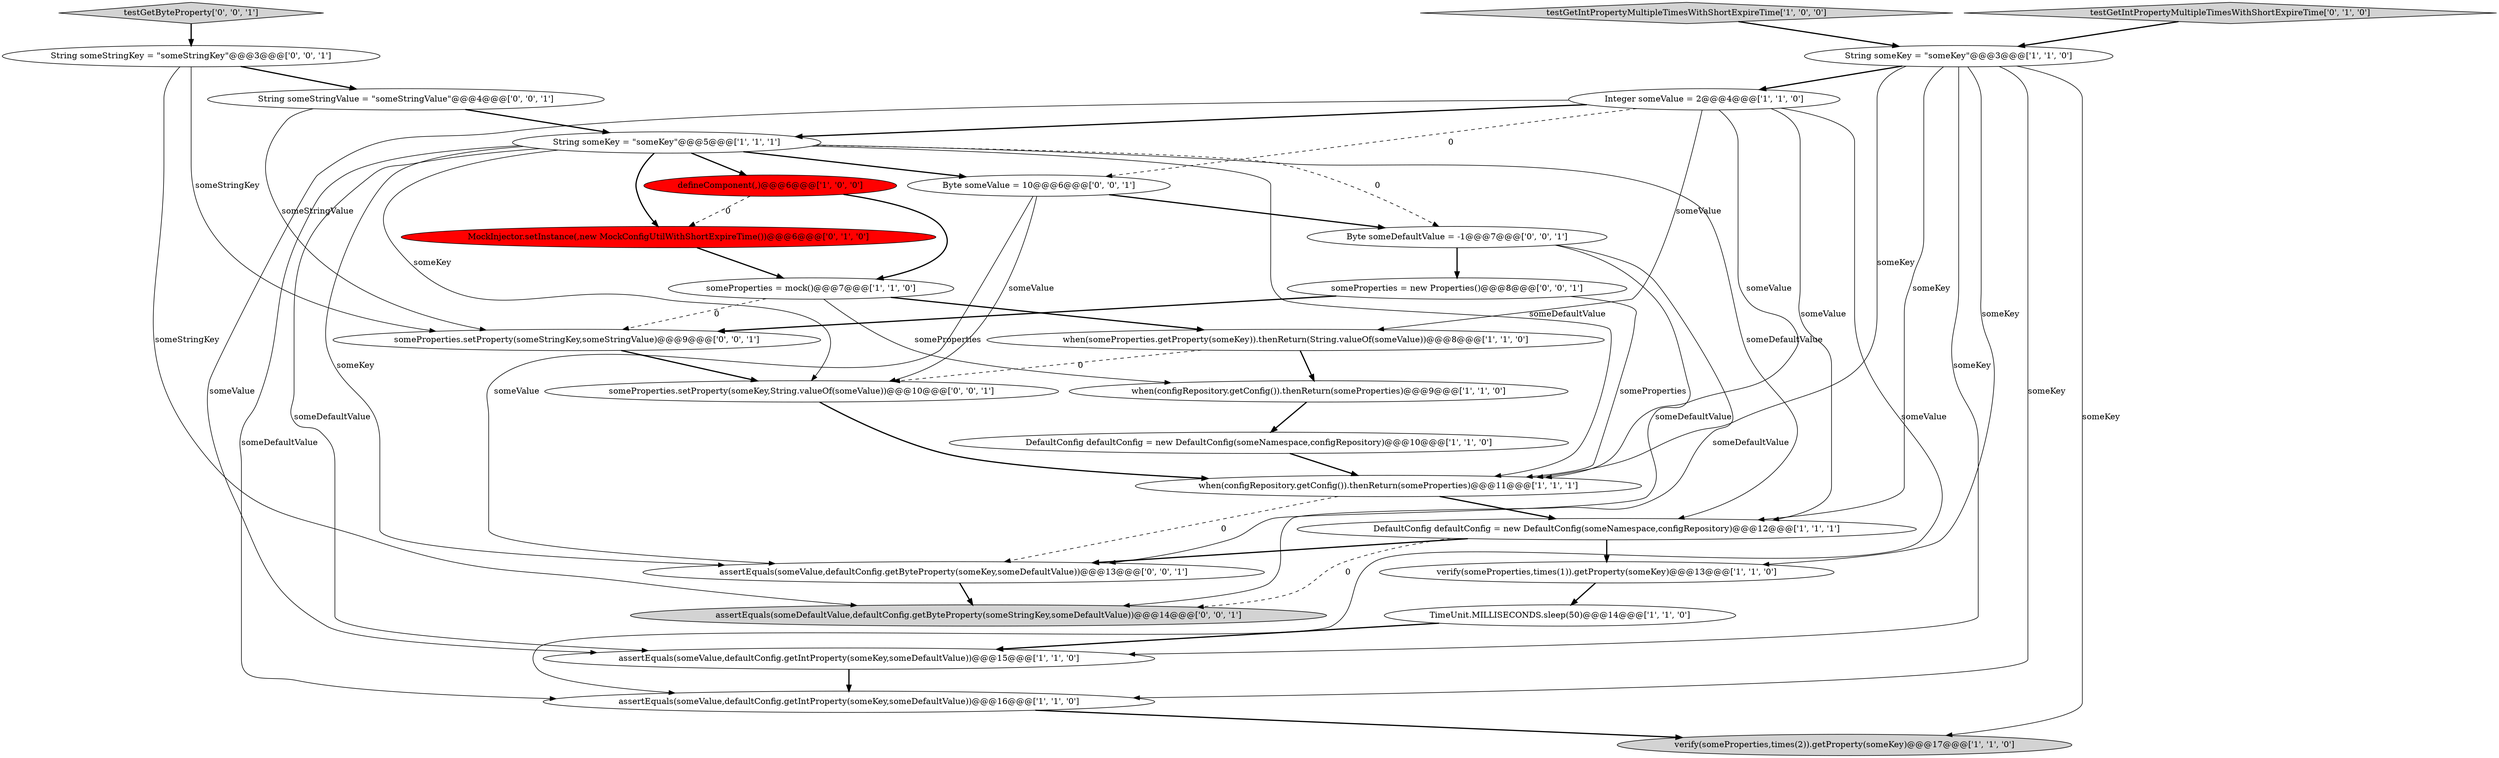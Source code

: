 digraph {
27 [style = filled, label = "String someStringValue = \"someStringValue\"@@@4@@@['0', '0', '1']", fillcolor = white, shape = ellipse image = "AAA0AAABBB3BBB"];
22 [style = filled, label = "someProperties.setProperty(someKey,String.valueOf(someValue))@@@10@@@['0', '0', '1']", fillcolor = white, shape = ellipse image = "AAA0AAABBB3BBB"];
18 [style = filled, label = "assertEquals(someValue,defaultConfig.getByteProperty(someKey,someDefaultValue))@@@13@@@['0', '0', '1']", fillcolor = white, shape = ellipse image = "AAA0AAABBB3BBB"];
26 [style = filled, label = "String someStringKey = \"someStringKey\"@@@3@@@['0', '0', '1']", fillcolor = white, shape = ellipse image = "AAA0AAABBB3BBB"];
15 [style = filled, label = "when(configRepository.getConfig()).thenReturn(someProperties)@@@11@@@['1', '1', '1']", fillcolor = white, shape = ellipse image = "AAA0AAABBB1BBB"];
24 [style = filled, label = "someProperties.setProperty(someStringKey,someStringValue)@@@9@@@['0', '0', '1']", fillcolor = white, shape = ellipse image = "AAA0AAABBB3BBB"];
21 [style = filled, label = "assertEquals(someDefaultValue,defaultConfig.getByteProperty(someStringKey,someDefaultValue))@@@14@@@['0', '0', '1']", fillcolor = lightgray, shape = ellipse image = "AAA0AAABBB3BBB"];
4 [style = filled, label = "someProperties = mock()@@@7@@@['1', '1', '0']", fillcolor = white, shape = ellipse image = "AAA0AAABBB1BBB"];
16 [style = filled, label = "MockInjector.setInstance(,new MockConfigUtilWithShortExpireTime())@@@6@@@['0', '1', '0']", fillcolor = red, shape = ellipse image = "AAA1AAABBB2BBB"];
6 [style = filled, label = "DefaultConfig defaultConfig = new DefaultConfig(someNamespace,configRepository)@@@10@@@['1', '1', '0']", fillcolor = white, shape = ellipse image = "AAA0AAABBB1BBB"];
17 [style = filled, label = "testGetIntPropertyMultipleTimesWithShortExpireTime['0', '1', '0']", fillcolor = lightgray, shape = diamond image = "AAA0AAABBB2BBB"];
19 [style = filled, label = "Byte someDefaultValue = -1@@@7@@@['0', '0', '1']", fillcolor = white, shape = ellipse image = "AAA0AAABBB3BBB"];
9 [style = filled, label = "assertEquals(someValue,defaultConfig.getIntProperty(someKey,someDefaultValue))@@@15@@@['1', '1', '0']", fillcolor = white, shape = ellipse image = "AAA0AAABBB1BBB"];
2 [style = filled, label = "when(someProperties.getProperty(someKey)).thenReturn(String.valueOf(someValue))@@@8@@@['1', '1', '0']", fillcolor = white, shape = ellipse image = "AAA0AAABBB1BBB"];
23 [style = filled, label = "testGetByteProperty['0', '0', '1']", fillcolor = lightgray, shape = diamond image = "AAA0AAABBB3BBB"];
3 [style = filled, label = "verify(someProperties,times(1)).getProperty(someKey)@@@13@@@['1', '1', '0']", fillcolor = white, shape = ellipse image = "AAA0AAABBB1BBB"];
13 [style = filled, label = "String someKey = \"someKey\"@@@5@@@['1', '1', '1']", fillcolor = white, shape = ellipse image = "AAA0AAABBB1BBB"];
20 [style = filled, label = "someProperties = new Properties()@@@8@@@['0', '0', '1']", fillcolor = white, shape = ellipse image = "AAA0AAABBB3BBB"];
10 [style = filled, label = "assertEquals(someValue,defaultConfig.getIntProperty(someKey,someDefaultValue))@@@16@@@['1', '1', '0']", fillcolor = white, shape = ellipse image = "AAA0AAABBB1BBB"];
11 [style = filled, label = "testGetIntPropertyMultipleTimesWithShortExpireTime['1', '0', '0']", fillcolor = lightgray, shape = diamond image = "AAA0AAABBB1BBB"];
0 [style = filled, label = "DefaultConfig defaultConfig = new DefaultConfig(someNamespace,configRepository)@@@12@@@['1', '1', '1']", fillcolor = white, shape = ellipse image = "AAA0AAABBB1BBB"];
25 [style = filled, label = "Byte someValue = 10@@@6@@@['0', '0', '1']", fillcolor = white, shape = ellipse image = "AAA0AAABBB3BBB"];
5 [style = filled, label = "Integer someValue = 2@@@4@@@['1', '1', '0']", fillcolor = white, shape = ellipse image = "AAA0AAABBB1BBB"];
8 [style = filled, label = "defineComponent(,)@@@6@@@['1', '0', '0']", fillcolor = red, shape = ellipse image = "AAA1AAABBB1BBB"];
1 [style = filled, label = "TimeUnit.MILLISECONDS.sleep(50)@@@14@@@['1', '1', '0']", fillcolor = white, shape = ellipse image = "AAA0AAABBB1BBB"];
14 [style = filled, label = "when(configRepository.getConfig()).thenReturn(someProperties)@@@9@@@['1', '1', '0']", fillcolor = white, shape = ellipse image = "AAA0AAABBB1BBB"];
7 [style = filled, label = "String someKey = \"someKey\"@@@3@@@['1', '1', '0']", fillcolor = white, shape = ellipse image = "AAA0AAABBB1BBB"];
12 [style = filled, label = "verify(someProperties,times(2)).getProperty(someKey)@@@17@@@['1', '1', '0']", fillcolor = lightgray, shape = ellipse image = "AAA0AAABBB1BBB"];
26->21 [style = solid, label="someStringKey"];
0->3 [style = bold, label=""];
27->13 [style = bold, label=""];
13->25 [style = bold, label=""];
5->15 [style = solid, label="someValue"];
8->16 [style = dashed, label="0"];
5->0 [style = solid, label="someValue"];
22->15 [style = bold, label=""];
3->1 [style = bold, label=""];
7->10 [style = solid, label="someKey"];
4->14 [style = solid, label="someProperties"];
19->20 [style = bold, label=""];
15->18 [style = dashed, label="0"];
23->26 [style = bold, label=""];
20->15 [style = solid, label="someProperties"];
7->3 [style = solid, label="someKey"];
5->25 [style = dashed, label="0"];
4->2 [style = bold, label=""];
9->10 [style = bold, label=""];
5->10 [style = solid, label="someValue"];
13->10 [style = solid, label="someDefaultValue"];
13->19 [style = dashed, label="0"];
24->22 [style = bold, label=""];
13->22 [style = solid, label="someKey"];
13->16 [style = bold, label=""];
6->15 [style = bold, label=""];
1->9 [style = bold, label=""];
19->18 [style = solid, label="someDefaultValue"];
17->7 [style = bold, label=""];
13->18 [style = solid, label="someKey"];
25->18 [style = solid, label="someValue"];
26->27 [style = bold, label=""];
7->5 [style = bold, label=""];
25->22 [style = solid, label="someValue"];
7->0 [style = solid, label="someKey"];
26->24 [style = solid, label="someStringKey"];
5->9 [style = solid, label="someValue"];
10->12 [style = bold, label=""];
7->9 [style = solid, label="someKey"];
0->21 [style = dashed, label="0"];
15->0 [style = bold, label=""];
5->13 [style = bold, label=""];
2->14 [style = bold, label=""];
13->0 [style = solid, label="someDefaultValue"];
25->19 [style = bold, label=""];
13->15 [style = solid, label="someDefaultValue"];
7->12 [style = solid, label="someKey"];
0->18 [style = bold, label=""];
13->9 [style = solid, label="someDefaultValue"];
8->4 [style = bold, label=""];
18->21 [style = bold, label=""];
13->8 [style = bold, label=""];
16->4 [style = bold, label=""];
20->24 [style = bold, label=""];
5->2 [style = solid, label="someValue"];
27->24 [style = solid, label="someStringValue"];
19->21 [style = solid, label="someDefaultValue"];
4->24 [style = dashed, label="0"];
2->22 [style = dashed, label="0"];
14->6 [style = bold, label=""];
11->7 [style = bold, label=""];
7->15 [style = solid, label="someKey"];
}
